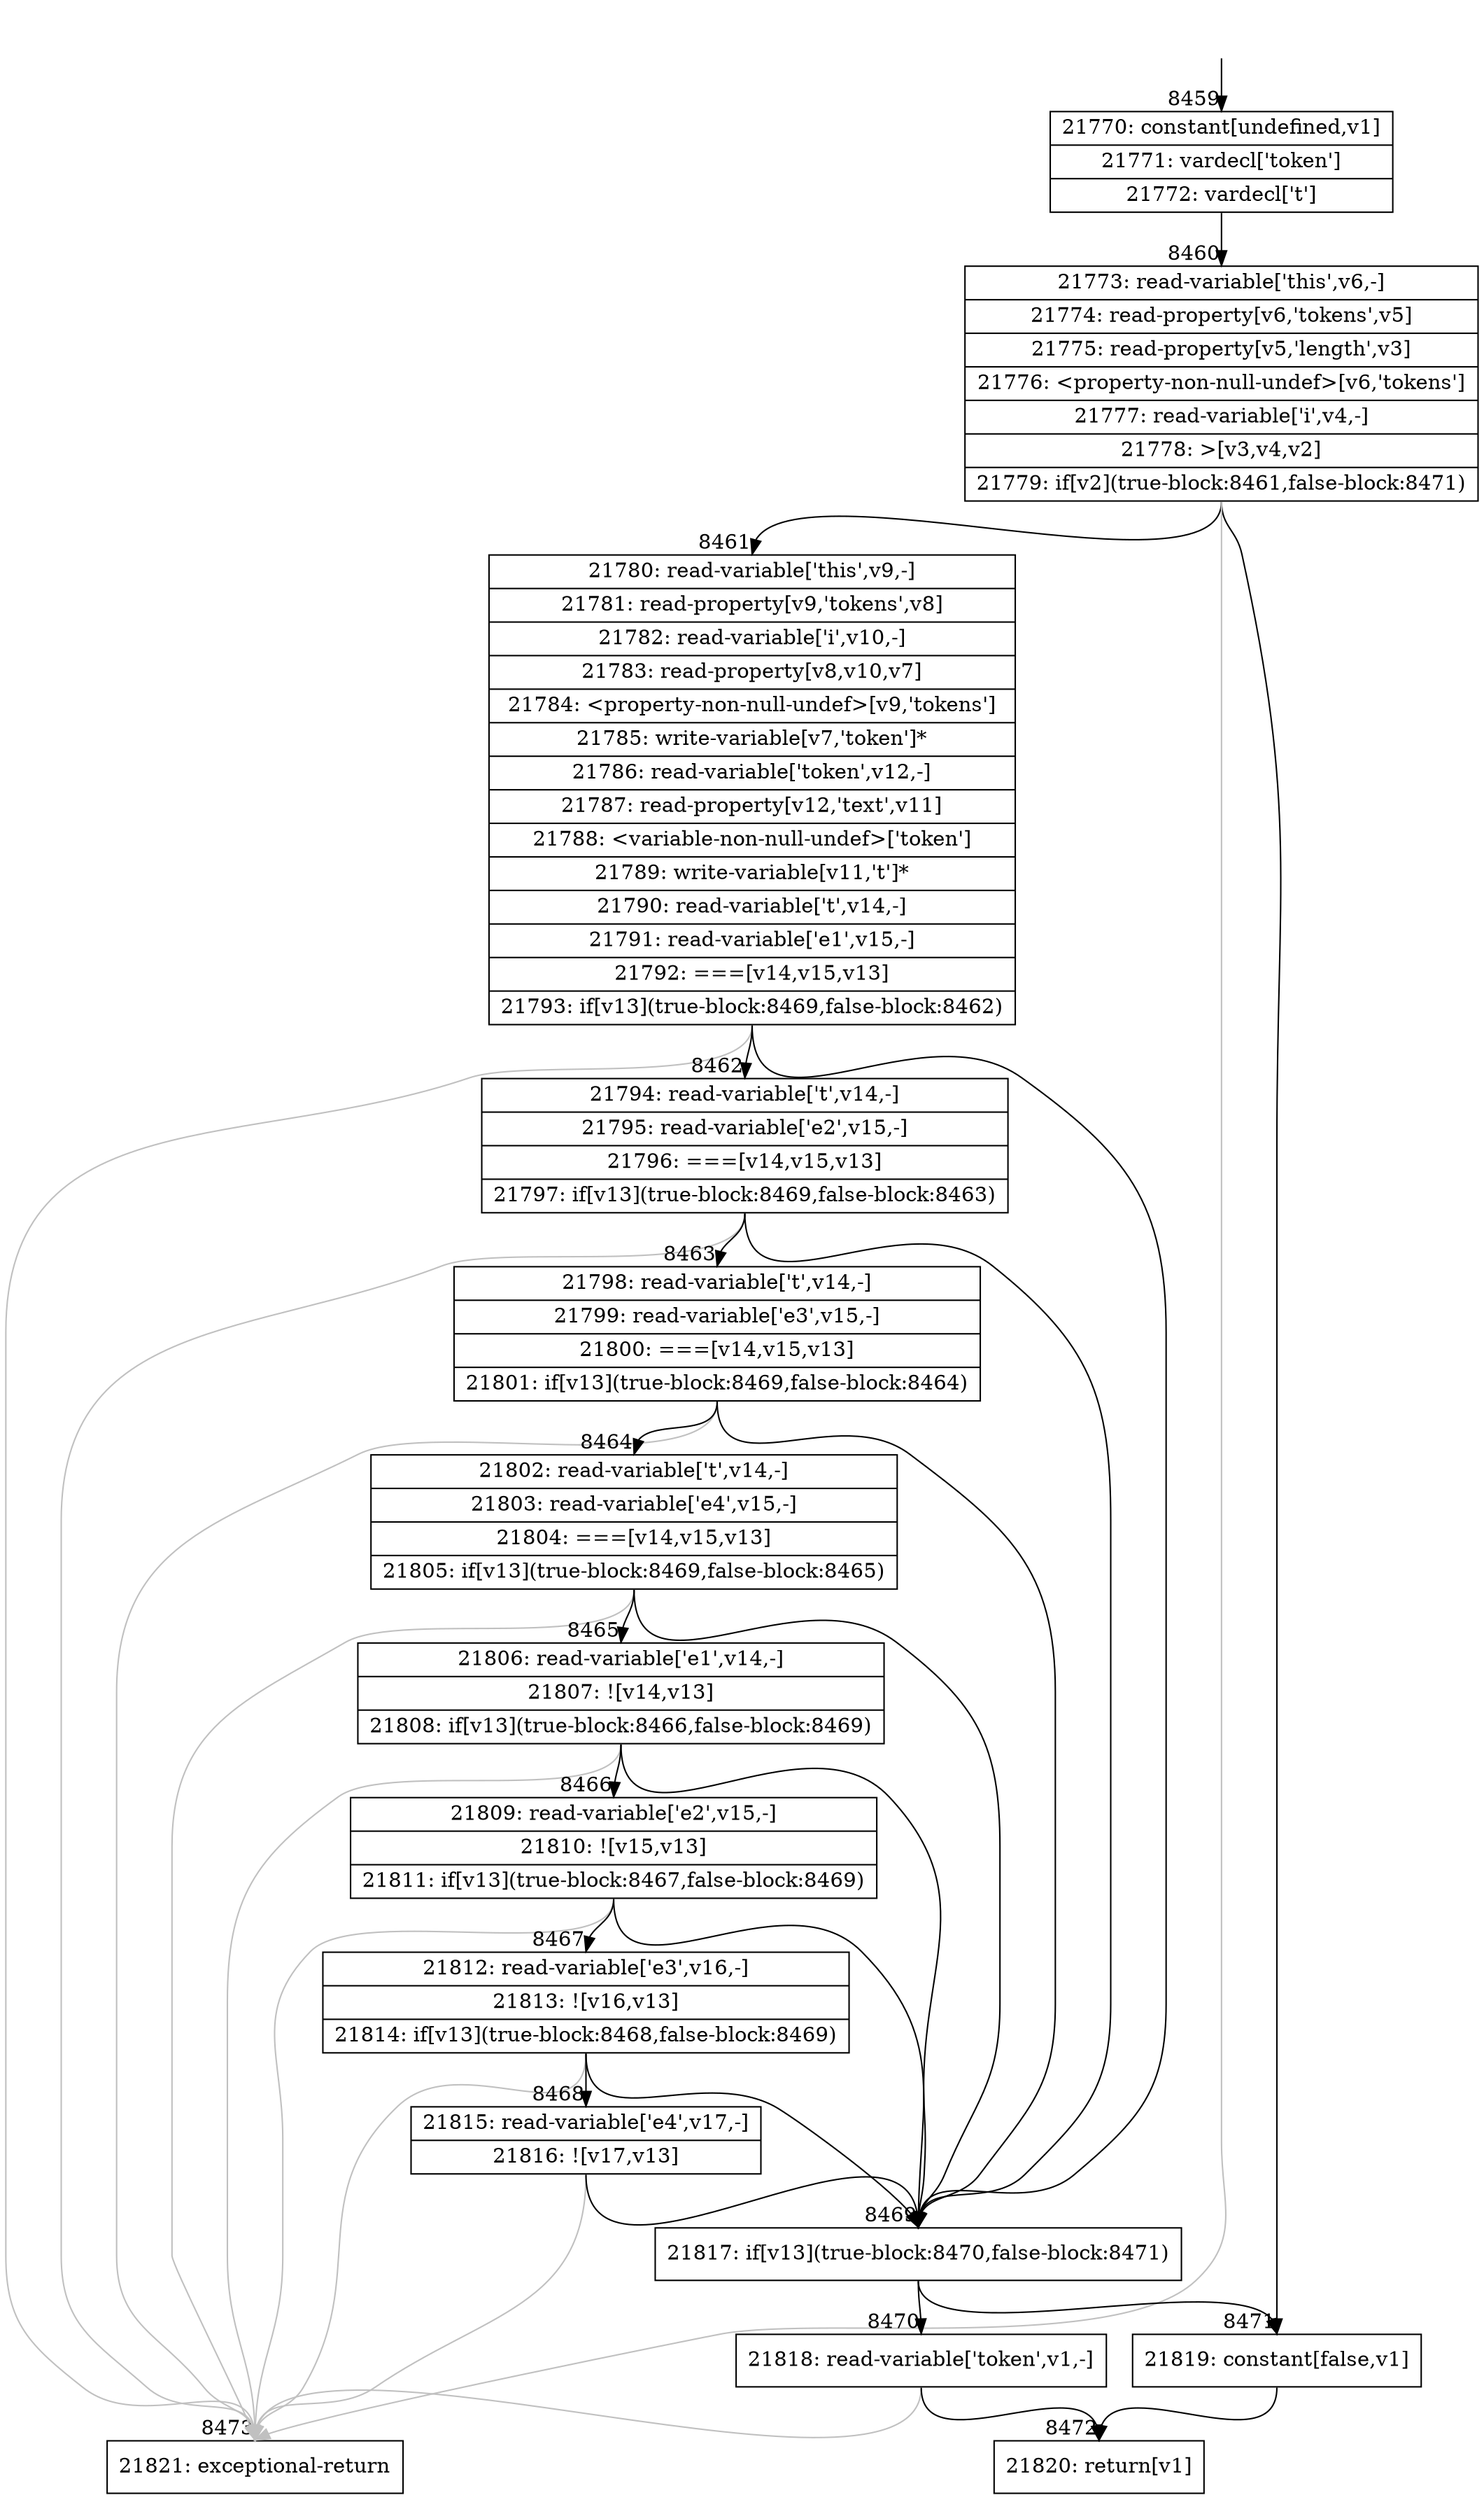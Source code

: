 digraph {
rankdir="TD"
BB_entry622[shape=none,label=""];
BB_entry622 -> BB8459 [tailport=s, headport=n, headlabel="    8459"]
BB8459 [shape=record label="{21770: constant[undefined,v1]|21771: vardecl['token']|21772: vardecl['t']}" ] 
BB8459 -> BB8460 [tailport=s, headport=n, headlabel="      8460"]
BB8460 [shape=record label="{21773: read-variable['this',v6,-]|21774: read-property[v6,'tokens',v5]|21775: read-property[v5,'length',v3]|21776: \<property-non-null-undef\>[v6,'tokens']|21777: read-variable['i',v4,-]|21778: \>[v3,v4,v2]|21779: if[v2](true-block:8461,false-block:8471)}" ] 
BB8460 -> BB8461 [tailport=s, headport=n, headlabel="      8461"]
BB8460 -> BB8471 [tailport=s, headport=n, headlabel="      8471"]
BB8460 -> BB8473 [tailport=s, headport=n, color=gray, headlabel="      8473"]
BB8461 [shape=record label="{21780: read-variable['this',v9,-]|21781: read-property[v9,'tokens',v8]|21782: read-variable['i',v10,-]|21783: read-property[v8,v10,v7]|21784: \<property-non-null-undef\>[v9,'tokens']|21785: write-variable[v7,'token']*|21786: read-variable['token',v12,-]|21787: read-property[v12,'text',v11]|21788: \<variable-non-null-undef\>['token']|21789: write-variable[v11,'t']*|21790: read-variable['t',v14,-]|21791: read-variable['e1',v15,-]|21792: ===[v14,v15,v13]|21793: if[v13](true-block:8469,false-block:8462)}" ] 
BB8461 -> BB8469 [tailport=s, headport=n, headlabel="      8469"]
BB8461 -> BB8462 [tailport=s, headport=n, headlabel="      8462"]
BB8461 -> BB8473 [tailport=s, headport=n, color=gray]
BB8462 [shape=record label="{21794: read-variable['t',v14,-]|21795: read-variable['e2',v15,-]|21796: ===[v14,v15,v13]|21797: if[v13](true-block:8469,false-block:8463)}" ] 
BB8462 -> BB8469 [tailport=s, headport=n]
BB8462 -> BB8463 [tailport=s, headport=n, headlabel="      8463"]
BB8462 -> BB8473 [tailport=s, headport=n, color=gray]
BB8463 [shape=record label="{21798: read-variable['t',v14,-]|21799: read-variable['e3',v15,-]|21800: ===[v14,v15,v13]|21801: if[v13](true-block:8469,false-block:8464)}" ] 
BB8463 -> BB8469 [tailport=s, headport=n]
BB8463 -> BB8464 [tailport=s, headport=n, headlabel="      8464"]
BB8463 -> BB8473 [tailport=s, headport=n, color=gray]
BB8464 [shape=record label="{21802: read-variable['t',v14,-]|21803: read-variable['e4',v15,-]|21804: ===[v14,v15,v13]|21805: if[v13](true-block:8469,false-block:8465)}" ] 
BB8464 -> BB8469 [tailport=s, headport=n]
BB8464 -> BB8465 [tailport=s, headport=n, headlabel="      8465"]
BB8464 -> BB8473 [tailport=s, headport=n, color=gray]
BB8465 [shape=record label="{21806: read-variable['e1',v14,-]|21807: ![v14,v13]|21808: if[v13](true-block:8466,false-block:8469)}" ] 
BB8465 -> BB8469 [tailport=s, headport=n]
BB8465 -> BB8466 [tailport=s, headport=n, headlabel="      8466"]
BB8465 -> BB8473 [tailport=s, headport=n, color=gray]
BB8466 [shape=record label="{21809: read-variable['e2',v15,-]|21810: ![v15,v13]|21811: if[v13](true-block:8467,false-block:8469)}" ] 
BB8466 -> BB8469 [tailport=s, headport=n]
BB8466 -> BB8467 [tailport=s, headport=n, headlabel="      8467"]
BB8466 -> BB8473 [tailport=s, headport=n, color=gray]
BB8467 [shape=record label="{21812: read-variable['e3',v16,-]|21813: ![v16,v13]|21814: if[v13](true-block:8468,false-block:8469)}" ] 
BB8467 -> BB8469 [tailport=s, headport=n]
BB8467 -> BB8468 [tailport=s, headport=n, headlabel="      8468"]
BB8467 -> BB8473 [tailport=s, headport=n, color=gray]
BB8468 [shape=record label="{21815: read-variable['e4',v17,-]|21816: ![v17,v13]}" ] 
BB8468 -> BB8469 [tailport=s, headport=n]
BB8468 -> BB8473 [tailport=s, headport=n, color=gray]
BB8469 [shape=record label="{21817: if[v13](true-block:8470,false-block:8471)}" ] 
BB8469 -> BB8470 [tailport=s, headport=n, headlabel="      8470"]
BB8469 -> BB8471 [tailport=s, headport=n]
BB8470 [shape=record label="{21818: read-variable['token',v1,-]}" ] 
BB8470 -> BB8472 [tailport=s, headport=n, headlabel="      8472"]
BB8470 -> BB8473 [tailport=s, headport=n, color=gray]
BB8471 [shape=record label="{21819: constant[false,v1]}" ] 
BB8471 -> BB8472 [tailport=s, headport=n]
BB8472 [shape=record label="{21820: return[v1]}" ] 
BB8473 [shape=record label="{21821: exceptional-return}" ] 
//#$~ 12920
}
